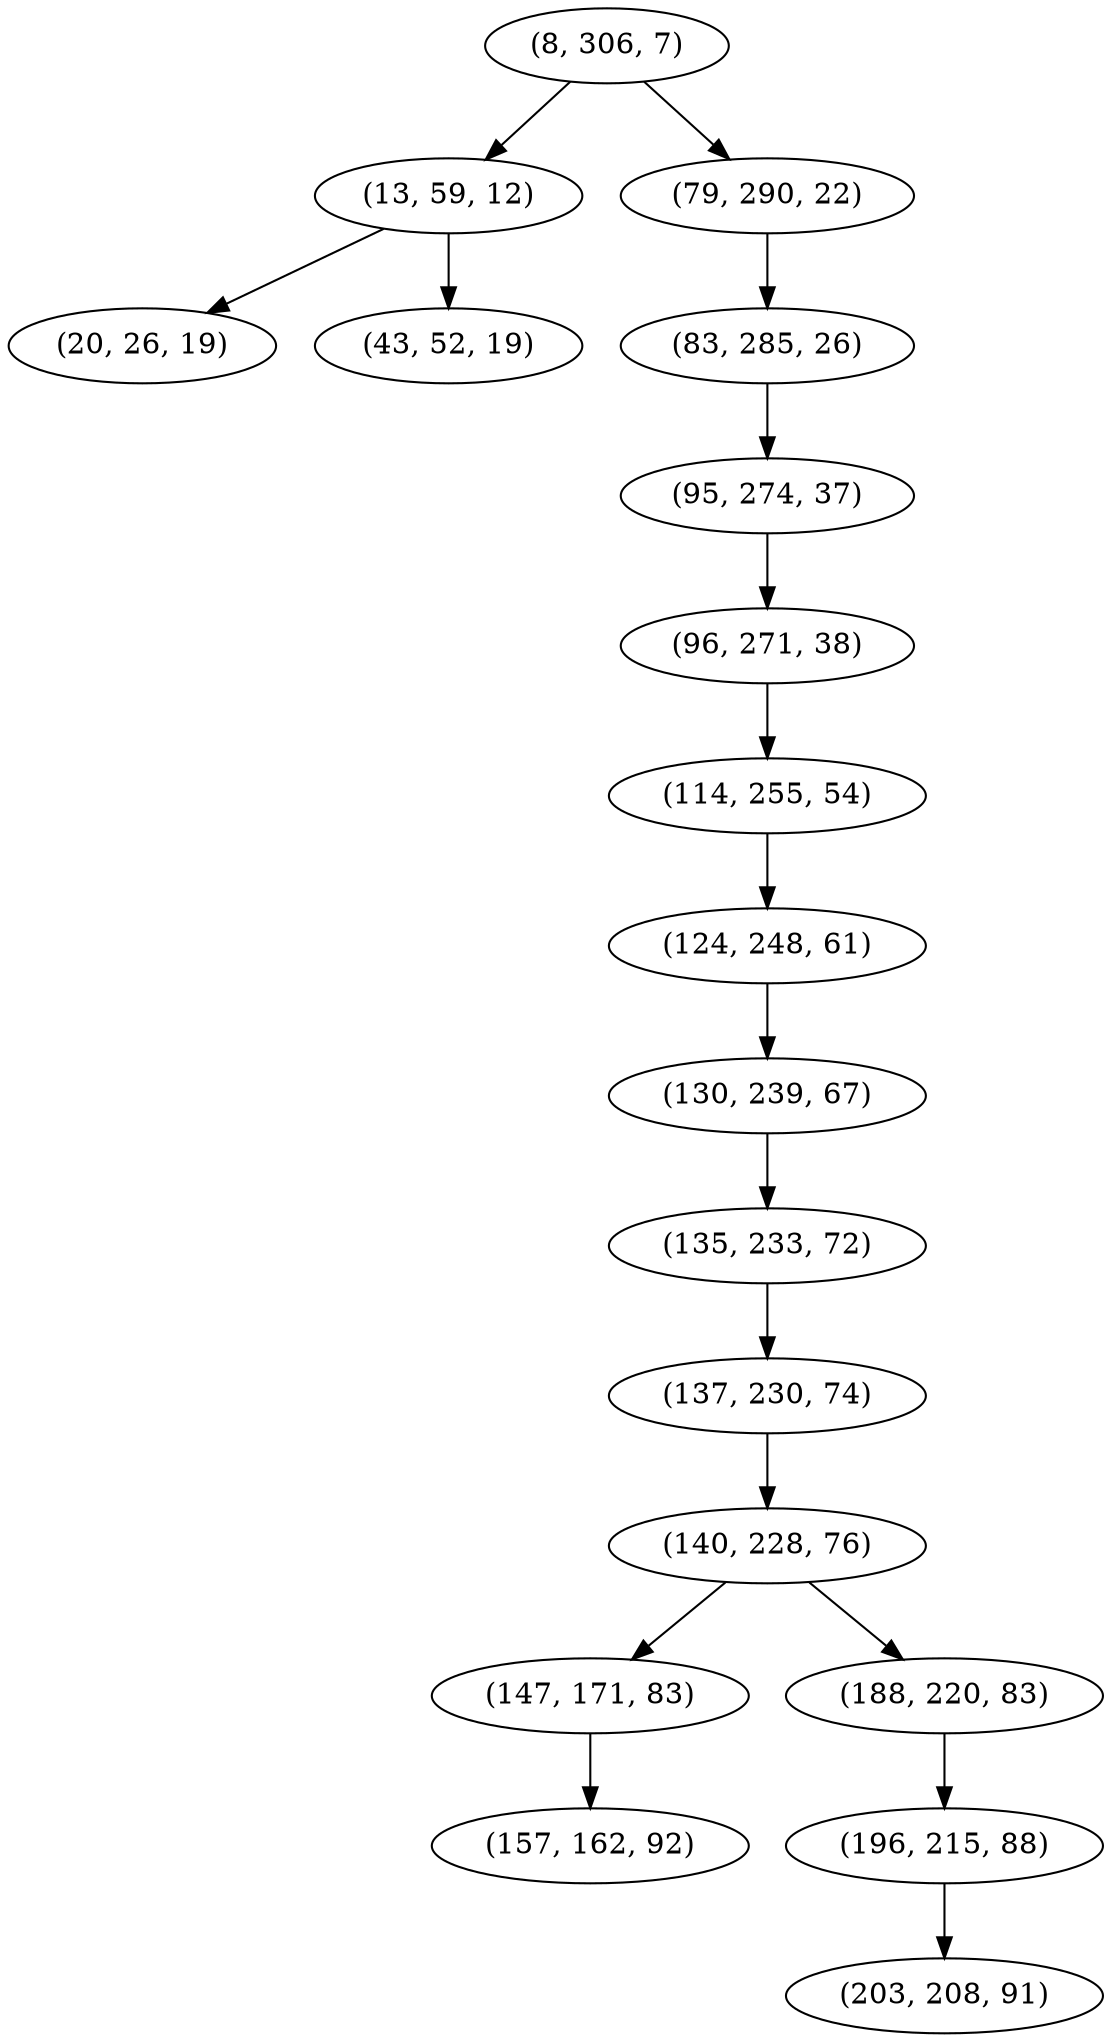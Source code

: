 digraph tree {
    "(8, 306, 7)";
    "(13, 59, 12)";
    "(20, 26, 19)";
    "(43, 52, 19)";
    "(79, 290, 22)";
    "(83, 285, 26)";
    "(95, 274, 37)";
    "(96, 271, 38)";
    "(114, 255, 54)";
    "(124, 248, 61)";
    "(130, 239, 67)";
    "(135, 233, 72)";
    "(137, 230, 74)";
    "(140, 228, 76)";
    "(147, 171, 83)";
    "(157, 162, 92)";
    "(188, 220, 83)";
    "(196, 215, 88)";
    "(203, 208, 91)";
    "(8, 306, 7)" -> "(13, 59, 12)";
    "(8, 306, 7)" -> "(79, 290, 22)";
    "(13, 59, 12)" -> "(20, 26, 19)";
    "(13, 59, 12)" -> "(43, 52, 19)";
    "(79, 290, 22)" -> "(83, 285, 26)";
    "(83, 285, 26)" -> "(95, 274, 37)";
    "(95, 274, 37)" -> "(96, 271, 38)";
    "(96, 271, 38)" -> "(114, 255, 54)";
    "(114, 255, 54)" -> "(124, 248, 61)";
    "(124, 248, 61)" -> "(130, 239, 67)";
    "(130, 239, 67)" -> "(135, 233, 72)";
    "(135, 233, 72)" -> "(137, 230, 74)";
    "(137, 230, 74)" -> "(140, 228, 76)";
    "(140, 228, 76)" -> "(147, 171, 83)";
    "(140, 228, 76)" -> "(188, 220, 83)";
    "(147, 171, 83)" -> "(157, 162, 92)";
    "(188, 220, 83)" -> "(196, 215, 88)";
    "(196, 215, 88)" -> "(203, 208, 91)";
}
